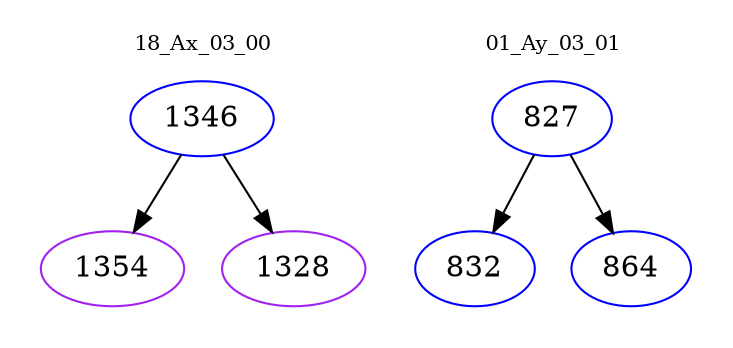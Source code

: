 digraph{
subgraph cluster_0 {
color = white
label = "18_Ax_03_00";
fontsize=10;
T0_1346 [label="1346", color="blue"]
T0_1346 -> T0_1354 [color="black"]
T0_1354 [label="1354", color="purple"]
T0_1346 -> T0_1328 [color="black"]
T0_1328 [label="1328", color="purple"]
}
subgraph cluster_1 {
color = white
label = "01_Ay_03_01";
fontsize=10;
T1_827 [label="827", color="blue"]
T1_827 -> T1_832 [color="black"]
T1_832 [label="832", color="blue"]
T1_827 -> T1_864 [color="black"]
T1_864 [label="864", color="blue"]
}
}
